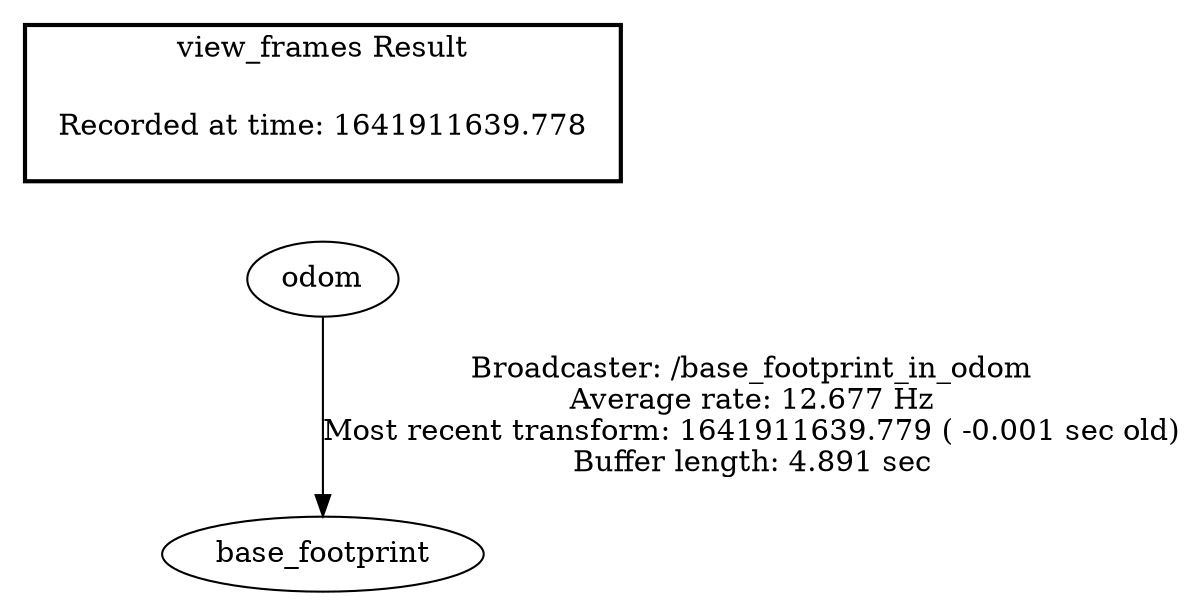digraph G {
"odom" -> "base_footprint"[label="Broadcaster: /base_footprint_in_odom\nAverage rate: 12.677 Hz\nMost recent transform: 1641911639.779 ( -0.001 sec old)\nBuffer length: 4.891 sec\n"];
edge [style=invis];
 subgraph cluster_legend { style=bold; color=black; label ="view_frames Result";
"Recorded at time: 1641911639.778"[ shape=plaintext ] ;
 }->"odom";
}